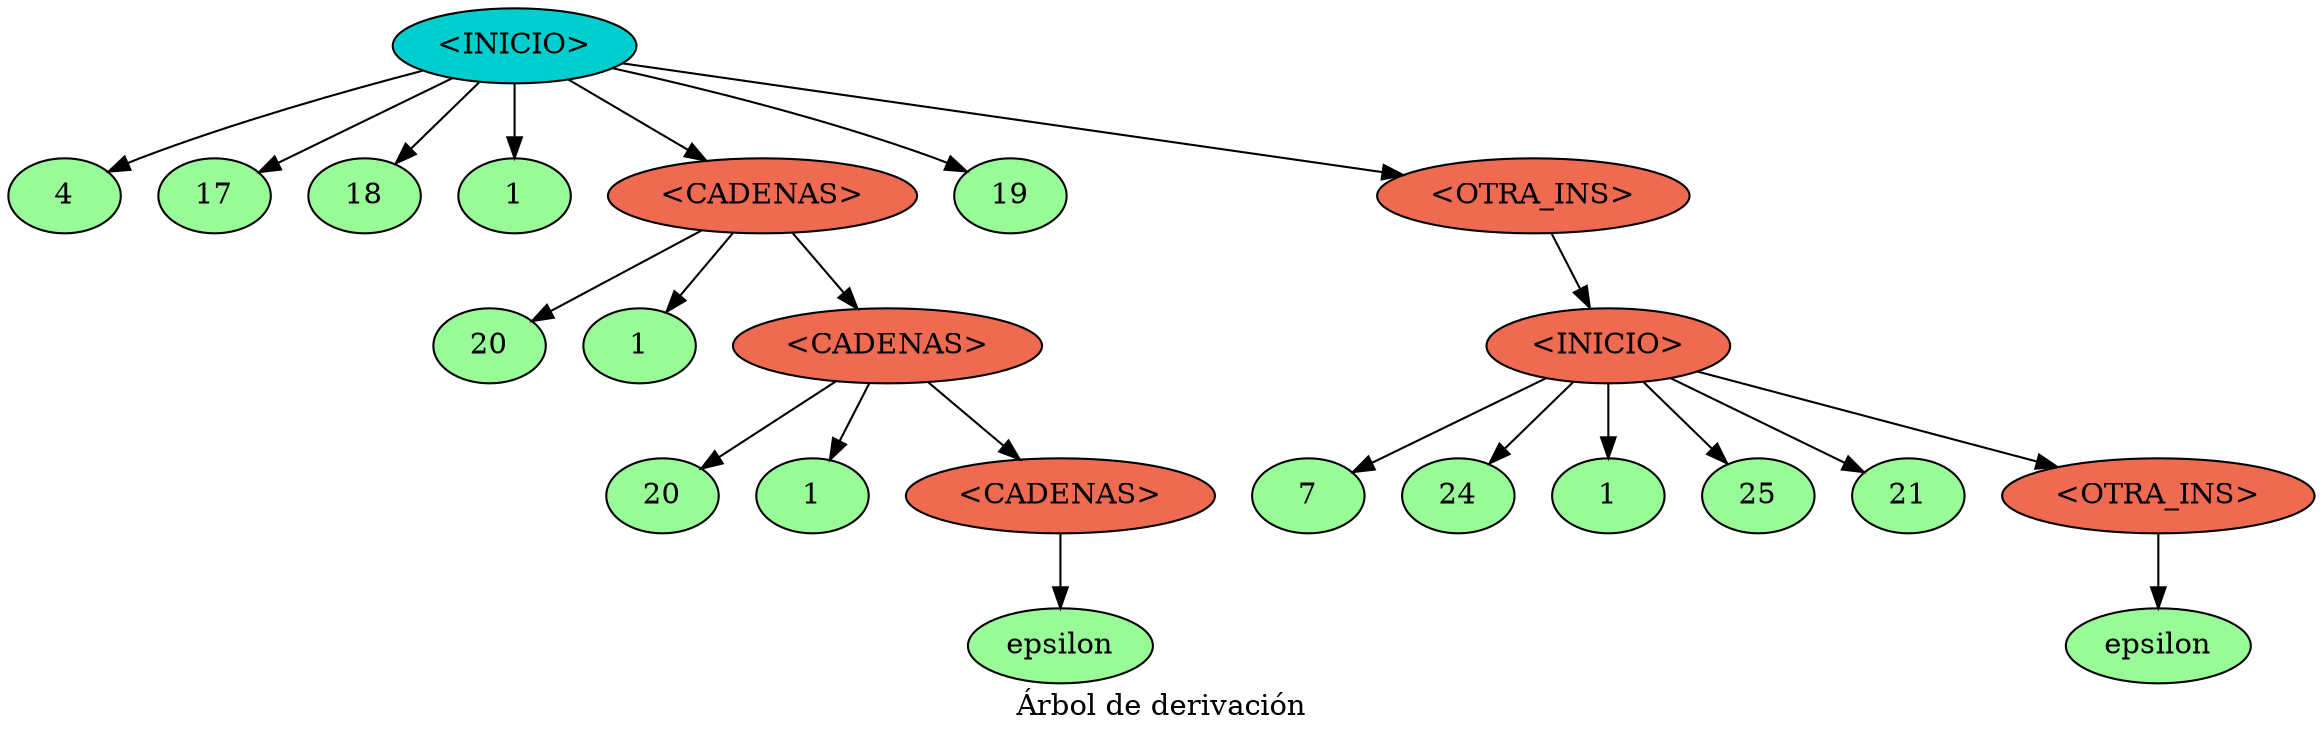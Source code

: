 digraph G {
    graph[label="Árbol de derivación"]
    node[style="filled", fillcolor="palegreen"]
    
    node1[label="<INICIO>", fillcolor="cyan3"]
    node2[label="4"]
    node3[label="17"]
    node4[label="18"]
    node5[label="1"]
    node6[label="<CADENAS>", fillcolor="coral2"]
    node7[label="19"]
    node8[label="<OTRA_INS>", fillcolor="coral2"]
    node1 -> node2
    node1 -> node3
    node1 -> node4
    node1 -> node5
    node1 -> node6
    node1 -> node7
    node1 -> node8

    nodeComa[label="20"]
    nodeCadena[label="1"]
    nodeNOT[label="<CADENAS>", fillcolor="coral2"]
    node6 -> nodeComa
    node6 -> nodeCadena
    node6 -> nodeNOT

    nodeComa2[label="20"]
    nodeCadena2[label="1"]
    nodeNOT2[label="<CADENAS>", fillcolor="coral2"]
    nodeNOT -> nodeComa2
    nodeNOT -> nodeCadena2
    nodeNOT -> nodeNOT2

    nodeEp[label="epsilon"]
    nodeNOT2 -> nodeEp

    node9[label="<INICIO>", fillcolor="coral2"]
    node10[label="7"]
    node11[label="24"]
    node12[label="1"]
    node13[label="25"]
    node14[label="21"]
    node15[label="<OTRA_INS>", fillcolor="coral2"]
    node8 -> node9
    node9 -> node10
    node9 -> node11
    node9 -> node12
    node9 -> node13
    node9 -> node14
    node9 -> node15

    nodeEp2[label="epsilon"]
    node15 -> nodeEp2
}